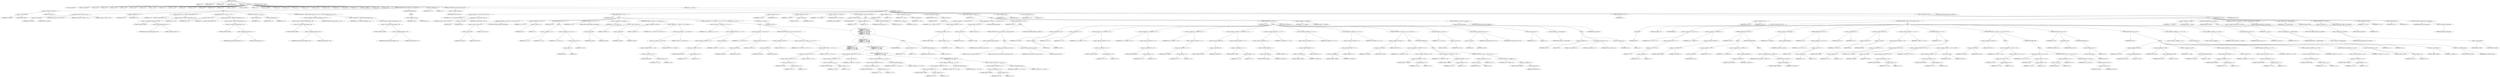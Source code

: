 digraph cache_insert {  
"1000133" [label = "(METHOD,cache_insert)" ]
"1000134" [label = "(PARAM,int a1)" ]
"1000135" [label = "(PARAM,_DWORD *a2)" ]
"1000136" [label = "(PARAM,time_t a3)" ]
"1000137" [label = "(PARAM,unsigned int a4)" ]
"1000138" [label = "(PARAM,int a5)" ]
"1000139" [label = "(BLOCK,,)" ]
"1000140" [label = "(LOCAL,v9: unsigned int)" ]
"1000141" [label = "(LOCAL,v10: unsigned int)" ]
"1000142" [label = "(LOCAL,v11: int)" ]
"1000143" [label = "(LOCAL,v12: int)" ]
"1000144" [label = "(LOCAL,v13: bool)" ]
"1000145" [label = "(LOCAL,v14: bool)" ]
"1000146" [label = "(LOCAL,v15: bool)" ]
"1000147" [label = "(LOCAL,v16: int)" ]
"1000148" [label = "(LOCAL,v17: char *)" ]
"1000149" [label = "(LOCAL,v18: int)" ]
"1000150" [label = "(LOCAL,v19: __int16)" ]
"1000151" [label = "(LOCAL,v20: int)" ]
"1000152" [label = "(LOCAL,v21: char *)" ]
"1000153" [label = "(LOCAL,v22: int)" ]
"1000154" [label = "(LOCAL,v23: int)" ]
"1000155" [label = "(LOCAL,v24: int)" ]
"1000156" [label = "(LOCAL,v25: _DWORD *)" ]
"1000157" [label = "(LOCAL,v26: const char *)" ]
"1000158" [label = "(LOCAL,v27: int)" ]
"1000159" [label = "(LOCAL,v28: _DWORD *)" ]
"1000160" [label = "(LOCAL,v29: int)" ]
"1000161" [label = "(LOCAL,v30: int *)" ]
"1000162" [label = "(LOCAL,v31: int)" ]
"1000163" [label = "(LOCAL,v32: int *)" ]
"1000164" [label = "(LOCAL,v33: __int16)" ]
"1000165" [label = "(LOCAL,v34: char *)" ]
"1000166" [label = "(LOCAL,v35: int)" ]
"1000167" [label = "(LOCAL,v36: int)" ]
"1000168" [label = "(LOCAL,v37: int)" ]
"1000169" [label = "(LOCAL,v39: _DWORD *)" ]
"1000170" [label = "(LOCAL,s: char *)" ]
"1000171" [label = "(LOCAL,v41: char)" ]
"1000172" [label = "(CONTROL_STRUCTURE,if ( (a5 & 0x980) != 0 ),if ( (a5 & 0x980) != 0 ))" ]
"1000173" [label = "(<operator>.notEquals,(a5 & 0x980) != 0)" ]
"1000174" [label = "(<operator>.and,a5 & 0x980)" ]
"1000175" [label = "(IDENTIFIER,a5,a5 & 0x980)" ]
"1000176" [label = "(LITERAL,0x980,a5 & 0x980)" ]
"1000177" [label = "(LITERAL,0,(a5 & 0x980) != 0)" ]
"1000178" [label = "(BLOCK,,)" ]
"1000179" [label = "(log_query,log_query(a5 | 0x10000, a1, a2, 0))" ]
"1000180" [label = "(<operator>.or,a5 | 0x10000)" ]
"1000181" [label = "(IDENTIFIER,a5,a5 | 0x10000)" ]
"1000182" [label = "(LITERAL,0x10000,a5 | 0x10000)" ]
"1000183" [label = "(IDENTIFIER,a1,log_query(a5 | 0x10000, a1, a2, 0))" ]
"1000184" [label = "(IDENTIFIER,a2,log_query(a5 | 0x10000, a1, a2, 0))" ]
"1000185" [label = "(LITERAL,0,log_query(a5 | 0x10000, a1, a2, 0))" ]
"1000186" [label = "(<operator>.assignment,v9 = a4)" ]
"1000187" [label = "(IDENTIFIER,v9,v9 = a4)" ]
"1000188" [label = "(IDENTIFIER,a4,v9 = a4)" ]
"1000189" [label = "(<operator>.assignment,v10 = *(_DWORD *)(dnsmasq_daemon + 252))" ]
"1000190" [label = "(IDENTIFIER,v10,v10 = *(_DWORD *)(dnsmasq_daemon + 252))" ]
"1000191" [label = "(<operator>.indirection,*(_DWORD *)(dnsmasq_daemon + 252))" ]
"1000192" [label = "(<operator>.cast,(_DWORD *)(dnsmasq_daemon + 252))" ]
"1000193" [label = "(UNKNOWN,_DWORD *,_DWORD *)" ]
"1000194" [label = "(<operator>.addition,dnsmasq_daemon + 252)" ]
"1000195" [label = "(IDENTIFIER,dnsmasq_daemon,dnsmasq_daemon + 252)" ]
"1000196" [label = "(LITERAL,252,dnsmasq_daemon + 252)" ]
"1000197" [label = "(CONTROL_STRUCTURE,if ( v10 < a4 ),if ( v10 < a4 ))" ]
"1000198" [label = "(<operator>.lessThan,v10 < a4)" ]
"1000199" [label = "(IDENTIFIER,v10,v10 < a4)" ]
"1000200" [label = "(IDENTIFIER,a4,v10 < a4)" ]
"1000201" [label = "(<operator>.assignment,v9 = *(_DWORD *)(dnsmasq_daemon + 252))" ]
"1000202" [label = "(IDENTIFIER,v9,v9 = *(_DWORD *)(dnsmasq_daemon + 252))" ]
"1000203" [label = "(<operator>.indirection,*(_DWORD *)(dnsmasq_daemon + 252))" ]
"1000204" [label = "(<operator>.cast,(_DWORD *)(dnsmasq_daemon + 252))" ]
"1000205" [label = "(UNKNOWN,_DWORD *,_DWORD *)" ]
"1000206" [label = "(<operator>.addition,dnsmasq_daemon + 252)" ]
"1000207" [label = "(IDENTIFIER,dnsmasq_daemon,dnsmasq_daemon + 252)" ]
"1000208" [label = "(LITERAL,252,dnsmasq_daemon + 252)" ]
"1000209" [label = "(CONTROL_STRUCTURE,if ( !v10 ),if ( !v10 ))" ]
"1000210" [label = "(<operator>.logicalNot,!v10)" ]
"1000211" [label = "(IDENTIFIER,v10,!v10)" ]
"1000212" [label = "(<operator>.assignment,v9 = a4)" ]
"1000213" [label = "(IDENTIFIER,v9,v9 = a4)" ]
"1000214" [label = "(IDENTIFIER,a4,v9 = a4)" ]
"1000215" [label = "(CONTROL_STRUCTURE,if ( *(_DWORD *)(dnsmasq_daemon + 248) > v9 ),if ( *(_DWORD *)(dnsmasq_daemon + 248) > v9 ))" ]
"1000216" [label = "(<operator>.greaterThan,*(_DWORD *)(dnsmasq_daemon + 248) > v9)" ]
"1000217" [label = "(<operator>.indirection,*(_DWORD *)(dnsmasq_daemon + 248))" ]
"1000218" [label = "(<operator>.cast,(_DWORD *)(dnsmasq_daemon + 248))" ]
"1000219" [label = "(UNKNOWN,_DWORD *,_DWORD *)" ]
"1000220" [label = "(<operator>.addition,dnsmasq_daemon + 248)" ]
"1000221" [label = "(IDENTIFIER,dnsmasq_daemon,dnsmasq_daemon + 248)" ]
"1000222" [label = "(LITERAL,248,dnsmasq_daemon + 248)" ]
"1000223" [label = "(IDENTIFIER,v9,*(_DWORD *)(dnsmasq_daemon + 248) > v9)" ]
"1000224" [label = "(<operator>.assignment,v9 = *(_DWORD *)(dnsmasq_daemon + 248))" ]
"1000225" [label = "(IDENTIFIER,v9,v9 = *(_DWORD *)(dnsmasq_daemon + 248))" ]
"1000226" [label = "(<operator>.indirection,*(_DWORD *)(dnsmasq_daemon + 248))" ]
"1000227" [label = "(<operator>.cast,(_DWORD *)(dnsmasq_daemon + 248))" ]
"1000228" [label = "(UNKNOWN,_DWORD *,_DWORD *)" ]
"1000229" [label = "(<operator>.addition,dnsmasq_daemon + 248)" ]
"1000230" [label = "(IDENTIFIER,dnsmasq_daemon,dnsmasq_daemon + 248)" ]
"1000231" [label = "(LITERAL,248,dnsmasq_daemon + 248)" ]
"1000232" [label = "(CONTROL_STRUCTURE,else,else)" ]
"1000233" [label = "(BLOCK,,)" ]
"1000234" [label = "(<operator>.assignment,v9 = a4)" ]
"1000235" [label = "(IDENTIFIER,v9,v9 = a4)" ]
"1000236" [label = "(IDENTIFIER,a4,v9 = a4)" ]
"1000237" [label = "(<operator>.assignment,v11 = 0)" ]
"1000238" [label = "(IDENTIFIER,v11,v11 = 0)" ]
"1000239" [label = "(LITERAL,0,v11 = 0)" ]
"1000240" [label = "(CONTROL_STRUCTURE,if ( !insert_error ),if ( !insert_error ))" ]
"1000241" [label = "(<operator>.logicalNot,!insert_error)" ]
"1000242" [label = "(IDENTIFIER,insert_error,!insert_error)" ]
"1000243" [label = "(BLOCK,,)" ]
"1000244" [label = "(<operator>.assignment,v12 = cache_scan_free(a1, (int)a2, a3))" ]
"1000245" [label = "(IDENTIFIER,v12,v12 = cache_scan_free(a1, (int)a2, a3))" ]
"1000246" [label = "(cache_scan_free,cache_scan_free(a1, (int)a2, a3))" ]
"1000247" [label = "(IDENTIFIER,a1,cache_scan_free(a1, (int)a2, a3))" ]
"1000248" [label = "(<operator>.cast,(int)a2)" ]
"1000249" [label = "(UNKNOWN,int,int)" ]
"1000250" [label = "(IDENTIFIER,a2,(int)a2)" ]
"1000251" [label = "(IDENTIFIER,a3,cache_scan_free(a1, (int)a2, a3))" ]
"1000252" [label = "(CONTROL_STRUCTURE,if ( v12 ),if ( v12 ))" ]
"1000253" [label = "(IDENTIFIER,v12,if ( v12 ))" ]
"1000254" [label = "(BLOCK,,)" ]
"1000255" [label = "(CONTROL_STRUCTURE,if ( (a5 & 0x180) == 0 ),if ( (a5 & 0x180) == 0 ))" ]
"1000256" [label = "(<operator>.equals,(a5 & 0x180) == 0)" ]
"1000257" [label = "(<operator>.and,a5 & 0x180)" ]
"1000258" [label = "(IDENTIFIER,a5,a5 & 0x180)" ]
"1000259" [label = "(LITERAL,0x180,a5 & 0x180)" ]
"1000260" [label = "(LITERAL,0,(a5 & 0x180) == 0)" ]
"1000261" [label = "(CONTROL_STRUCTURE,goto LABEL_24;,goto LABEL_24;)" ]
"1000262" [label = "(<operator>.assignment,v13 = a2 == 0)" ]
"1000263" [label = "(IDENTIFIER,v13,v13 = a2 == 0)" ]
"1000264" [label = "(<operator>.equals,a2 == 0)" ]
"1000265" [label = "(IDENTIFIER,a2,a2 == 0)" ]
"1000266" [label = "(LITERAL,0,a2 == 0)" ]
"1000267" [label = "(CONTROL_STRUCTURE,if ( a2 ),if ( a2 ))" ]
"1000268" [label = "(IDENTIFIER,a2,if ( a2 ))" ]
"1000269" [label = "(BLOCK,,)" ]
"1000270" [label = "(<operator>.assignment,v11 = v12)" ]
"1000271" [label = "(IDENTIFIER,v11,v11 = v12)" ]
"1000272" [label = "(IDENTIFIER,v12,v11 = v12)" ]
"1000273" [label = "(<operator>.assignment,v13 = (a5 & 8) == 0)" ]
"1000274" [label = "(IDENTIFIER,v13,v13 = (a5 & 8) == 0)" ]
"1000275" [label = "(<operator>.equals,(a5 & 8) == 0)" ]
"1000276" [label = "(<operator>.and,a5 & 8)" ]
"1000277" [label = "(IDENTIFIER,a5,a5 & 8)" ]
"1000278" [label = "(LITERAL,8,a5 & 8)" ]
"1000279" [label = "(LITERAL,0,(a5 & 8) == 0)" ]
"1000280" [label = "(CONTROL_STRUCTURE,if ( v13 ),if ( v13 ))" ]
"1000281" [label = "(IDENTIFIER,v13,if ( v13 ))" ]
"1000282" [label = "(CONTROL_STRUCTURE,goto LABEL_24;,goto LABEL_24;)" ]
"1000283" [label = "(<operator>.assignment,v14 = (a5 & 0x80) == 0)" ]
"1000284" [label = "(IDENTIFIER,v14,v14 = (a5 & 0x80) == 0)" ]
"1000285" [label = "(<operator>.equals,(a5 & 0x80) == 0)" ]
"1000286" [label = "(<operator>.and,a5 & 0x80)" ]
"1000287" [label = "(IDENTIFIER,a5,a5 & 0x80)" ]
"1000288" [label = "(LITERAL,0x80,a5 & 0x80)" ]
"1000289" [label = "(LITERAL,0,(a5 & 0x80) == 0)" ]
"1000290" [label = "(CONTROL_STRUCTURE,if ( (a5 & 0x80) != 0 ),if ( (a5 & 0x80) != 0 ))" ]
"1000291" [label = "(<operator>.notEquals,(a5 & 0x80) != 0)" ]
"1000292" [label = "(<operator>.and,a5 & 0x80)" ]
"1000293" [label = "(IDENTIFIER,a5,a5 & 0x80)" ]
"1000294" [label = "(LITERAL,0x80,a5 & 0x80)" ]
"1000295" [label = "(LITERAL,0,(a5 & 0x80) != 0)" ]
"1000296" [label = "(<operator>.assignment,v14 = (*(_BYTE *)(v11 + 36) & 0x80) == 0)" ]
"1000297" [label = "(IDENTIFIER,v14,v14 = (*(_BYTE *)(v11 + 36) & 0x80) == 0)" ]
"1000298" [label = "(<operator>.equals,(*(_BYTE *)(v11 + 36) & 0x80) == 0)" ]
"1000299" [label = "(<operator>.and,*(_BYTE *)(v11 + 36) & 0x80)" ]
"1000300" [label = "(<operator>.indirection,*(_BYTE *)(v11 + 36))" ]
"1000301" [label = "(<operator>.cast,(_BYTE *)(v11 + 36))" ]
"1000302" [label = "(UNKNOWN,_BYTE *,_BYTE *)" ]
"1000303" [label = "(<operator>.addition,v11 + 36)" ]
"1000304" [label = "(IDENTIFIER,v11,v11 + 36)" ]
"1000305" [label = "(LITERAL,36,v11 + 36)" ]
"1000306" [label = "(LITERAL,0x80,*(_BYTE *)(v11 + 36) & 0x80)" ]
"1000307" [label = "(LITERAL,0,(*(_BYTE *)(v11 + 36) & 0x80) == 0)" ]
"1000308" [label = "(CONTROL_STRUCTURE,if ( v14 || *(_DWORD *)(v11 + 12) != *a2 ),if ( v14 || *(_DWORD *)(v11 + 12) != *a2 ))" ]
"1000309" [label = "(<operator>.logicalOr,v14 || *(_DWORD *)(v11 + 12) != *a2)" ]
"1000310" [label = "(IDENTIFIER,v14,v14 || *(_DWORD *)(v11 + 12) != *a2)" ]
"1000311" [label = "(<operator>.notEquals,*(_DWORD *)(v11 + 12) != *a2)" ]
"1000312" [label = "(<operator>.indirection,*(_DWORD *)(v11 + 12))" ]
"1000313" [label = "(<operator>.cast,(_DWORD *)(v11 + 12))" ]
"1000314" [label = "(UNKNOWN,_DWORD *,_DWORD *)" ]
"1000315" [label = "(<operator>.addition,v11 + 12)" ]
"1000316" [label = "(IDENTIFIER,v11,v11 + 12)" ]
"1000317" [label = "(LITERAL,12,v11 + 12)" ]
"1000318" [label = "(<operator>.indirection,*a2)" ]
"1000319" [label = "(IDENTIFIER,a2,*(_DWORD *)(v11 + 12) != *a2)" ]
"1000320" [label = "(BLOCK,,)" ]
"1000321" [label = "(<operator>.assignment,v15 = (a5 & 0x100) == 0)" ]
"1000322" [label = "(IDENTIFIER,v15,v15 = (a5 & 0x100) == 0)" ]
"1000323" [label = "(<operator>.equals,(a5 & 0x100) == 0)" ]
"1000324" [label = "(<operator>.and,a5 & 0x100)" ]
"1000325" [label = "(IDENTIFIER,a5,a5 & 0x100)" ]
"1000326" [label = "(LITERAL,0x100,a5 & 0x100)" ]
"1000327" [label = "(LITERAL,0,(a5 & 0x100) == 0)" ]
"1000328" [label = "(CONTROL_STRUCTURE,if ( (a5 & 0x100) != 0 ),if ( (a5 & 0x100) != 0 ))" ]
"1000329" [label = "(<operator>.notEquals,(a5 & 0x100) != 0)" ]
"1000330" [label = "(<operator>.and,a5 & 0x100)" ]
"1000331" [label = "(IDENTIFIER,a5,a5 & 0x100)" ]
"1000332" [label = "(LITERAL,0x100,a5 & 0x100)" ]
"1000333" [label = "(LITERAL,0,(a5 & 0x100) != 0)" ]
"1000334" [label = "(<operator>.assignment,v15 = (*(_BYTE *)(v11 + 37) & 1) == 0)" ]
"1000335" [label = "(IDENTIFIER,v15,v15 = (*(_BYTE *)(v11 + 37) & 1) == 0)" ]
"1000336" [label = "(<operator>.equals,(*(_BYTE *)(v11 + 37) & 1) == 0)" ]
"1000337" [label = "(<operator>.and,*(_BYTE *)(v11 + 37) & 1)" ]
"1000338" [label = "(<operator>.indirection,*(_BYTE *)(v11 + 37))" ]
"1000339" [label = "(<operator>.cast,(_BYTE *)(v11 + 37))" ]
"1000340" [label = "(UNKNOWN,_BYTE *,_BYTE *)" ]
"1000341" [label = "(<operator>.addition,v11 + 37)" ]
"1000342" [label = "(IDENTIFIER,v11,v11 + 37)" ]
"1000343" [label = "(LITERAL,37,v11 + 37)" ]
"1000344" [label = "(LITERAL,1,*(_BYTE *)(v11 + 37) & 1)" ]
"1000345" [label = "(LITERAL,0,(*(_BYTE *)(v11 + 37) & 1) == 0)" ]
"1000346" [label = "(CONTROL_STRUCTURE,if ( v15\n          || *(_DWORD *)(v11 + 12) != *a2\n          || *(_DWORD *)(v11 + 16) != a2[1]\n          || *(_DWORD *)(v11 + 20) != a2[2]\n          || *(_DWORD *)(v11 + 24) != a2[3] ),if ( v15\n          || *(_DWORD *)(v11 + 12) != *a2\n          || *(_DWORD *)(v11 + 16) != a2[1]\n          || *(_DWORD *)(v11 + 20) != a2[2]\n          || *(_DWORD *)(v11 + 24) != a2[3] ))" ]
"1000347" [label = "(<operator>.logicalOr,v15\n          || *(_DWORD *)(v11 + 12) != *a2\n          || *(_DWORD *)(v11 + 16) != a2[1]\n          || *(_DWORD *)(v11 + 20) != a2[2]\n          || *(_DWORD *)(v11 + 24) != a2[3])" ]
"1000348" [label = "(IDENTIFIER,v15,v15\n          || *(_DWORD *)(v11 + 12) != *a2\n          || *(_DWORD *)(v11 + 16) != a2[1]\n          || *(_DWORD *)(v11 + 20) != a2[2]\n          || *(_DWORD *)(v11 + 24) != a2[3])" ]
"1000349" [label = "(<operator>.logicalOr,*(_DWORD *)(v11 + 12) != *a2\n          || *(_DWORD *)(v11 + 16) != a2[1]\n          || *(_DWORD *)(v11 + 20) != a2[2]\n          || *(_DWORD *)(v11 + 24) != a2[3])" ]
"1000350" [label = "(<operator>.notEquals,*(_DWORD *)(v11 + 12) != *a2)" ]
"1000351" [label = "(<operator>.indirection,*(_DWORD *)(v11 + 12))" ]
"1000352" [label = "(<operator>.cast,(_DWORD *)(v11 + 12))" ]
"1000353" [label = "(UNKNOWN,_DWORD *,_DWORD *)" ]
"1000354" [label = "(<operator>.addition,v11 + 12)" ]
"1000355" [label = "(IDENTIFIER,v11,v11 + 12)" ]
"1000356" [label = "(LITERAL,12,v11 + 12)" ]
"1000357" [label = "(<operator>.indirection,*a2)" ]
"1000358" [label = "(IDENTIFIER,a2,*(_DWORD *)(v11 + 12) != *a2)" ]
"1000359" [label = "(<operator>.logicalOr,*(_DWORD *)(v11 + 16) != a2[1]\n          || *(_DWORD *)(v11 + 20) != a2[2]\n          || *(_DWORD *)(v11 + 24) != a2[3])" ]
"1000360" [label = "(<operator>.notEquals,*(_DWORD *)(v11 + 16) != a2[1])" ]
"1000361" [label = "(<operator>.indirection,*(_DWORD *)(v11 + 16))" ]
"1000362" [label = "(<operator>.cast,(_DWORD *)(v11 + 16))" ]
"1000363" [label = "(UNKNOWN,_DWORD *,_DWORD *)" ]
"1000364" [label = "(<operator>.addition,v11 + 16)" ]
"1000365" [label = "(IDENTIFIER,v11,v11 + 16)" ]
"1000366" [label = "(LITERAL,16,v11 + 16)" ]
"1000367" [label = "(<operator>.indirectIndexAccess,a2[1])" ]
"1000368" [label = "(IDENTIFIER,a2,*(_DWORD *)(v11 + 16) != a2[1])" ]
"1000369" [label = "(LITERAL,1,*(_DWORD *)(v11 + 16) != a2[1])" ]
"1000370" [label = "(<operator>.logicalOr,*(_DWORD *)(v11 + 20) != a2[2]\n          || *(_DWORD *)(v11 + 24) != a2[3])" ]
"1000371" [label = "(<operator>.notEquals,*(_DWORD *)(v11 + 20) != a2[2])" ]
"1000372" [label = "(<operator>.indirection,*(_DWORD *)(v11 + 20))" ]
"1000373" [label = "(<operator>.cast,(_DWORD *)(v11 + 20))" ]
"1000374" [label = "(UNKNOWN,_DWORD *,_DWORD *)" ]
"1000375" [label = "(<operator>.addition,v11 + 20)" ]
"1000376" [label = "(IDENTIFIER,v11,v11 + 20)" ]
"1000377" [label = "(LITERAL,20,v11 + 20)" ]
"1000378" [label = "(<operator>.indirectIndexAccess,a2[2])" ]
"1000379" [label = "(IDENTIFIER,a2,*(_DWORD *)(v11 + 20) != a2[2])" ]
"1000380" [label = "(LITERAL,2,*(_DWORD *)(v11 + 20) != a2[2])" ]
"1000381" [label = "(<operator>.notEquals,*(_DWORD *)(v11 + 24) != a2[3])" ]
"1000382" [label = "(<operator>.indirection,*(_DWORD *)(v11 + 24))" ]
"1000383" [label = "(<operator>.cast,(_DWORD *)(v11 + 24))" ]
"1000384" [label = "(UNKNOWN,_DWORD *,_DWORD *)" ]
"1000385" [label = "(<operator>.addition,v11 + 24)" ]
"1000386" [label = "(IDENTIFIER,v11,v11 + 24)" ]
"1000387" [label = "(LITERAL,24,v11 + 24)" ]
"1000388" [label = "(<operator>.indirectIndexAccess,a2[3])" ]
"1000389" [label = "(IDENTIFIER,a2,*(_DWORD *)(v11 + 24) != a2[3])" ]
"1000390" [label = "(LITERAL,3,*(_DWORD *)(v11 + 24) != a2[3])" ]
"1000391" [label = "(BLOCK,,)" ]
"1000392" [label = "(JUMP_TARGET,LABEL_24)" ]
"1000393" [label = "(<operator>.assignment,v11 = 0)" ]
"1000394" [label = "(IDENTIFIER,v11,v11 = 0)" ]
"1000395" [label = "(LITERAL,0,v11 = 0)" ]
"1000396" [label = "(<operator>.assignment,insert_error = 1)" ]
"1000397" [label = "(IDENTIFIER,insert_error,insert_error = 1)" ]
"1000398" [label = "(LITERAL,1,insert_error = 1)" ]
"1000399" [label = "(RETURN,return v11;,return v11;)" ]
"1000400" [label = "(IDENTIFIER,v11,return v11;)" ]
"1000401" [label = "(<operator>.assignment,v39 = a2)" ]
"1000402" [label = "(IDENTIFIER,v39,v39 = a2)" ]
"1000403" [label = "(IDENTIFIER,a2,v39 = a2)" ]
"1000404" [label = "(<operator>.assignment,s = (char *)a1)" ]
"1000405" [label = "(IDENTIFIER,s,s = (char *)a1)" ]
"1000406" [label = "(<operator>.cast,(char *)a1)" ]
"1000407" [label = "(UNKNOWN,char *,char *)" ]
"1000408" [label = "(IDENTIFIER,a1,(char *)a1)" ]
"1000409" [label = "(<operator>.assignment,v11 = cache_tail)" ]
"1000410" [label = "(IDENTIFIER,v11,v11 = cache_tail)" ]
"1000411" [label = "(IDENTIFIER,cache_tail,v11 = cache_tail)" ]
"1000412" [label = "(CONTROL_STRUCTURE,if ( !cache_tail ),if ( !cache_tail ))" ]
"1000413" [label = "(<operator>.logicalNot,!cache_tail)" ]
"1000414" [label = "(IDENTIFIER,cache_tail,!cache_tail)" ]
"1000415" [label = "(BLOCK,,)" ]
"1000416" [label = "(JUMP_TARGET,LABEL_45)" ]
"1000417" [label = "(<operator>.assignment,v11 = 0)" ]
"1000418" [label = "(IDENTIFIER,v11,v11 = 0)" ]
"1000419" [label = "(LITERAL,0,v11 = 0)" ]
"1000420" [label = "(<operator>.assignment,insert_error = 1)" ]
"1000421" [label = "(IDENTIFIER,insert_error,insert_error = 1)" ]
"1000422" [label = "(LITERAL,1,insert_error = 1)" ]
"1000423" [label = "(RETURN,return v11;,return v11;)" ]
"1000424" [label = "(IDENTIFIER,v11,return v11;)" ]
"1000425" [label = "(<operator>.assignment,v16 = 0)" ]
"1000426" [label = "(IDENTIFIER,v16,v16 = 0)" ]
"1000427" [label = "(LITERAL,0,v16 = 0)" ]
"1000428" [label = "(<operator>.assignment,v17 = &v41)" ]
"1000429" [label = "(IDENTIFIER,v17,v17 = &v41)" ]
"1000430" [label = "(<operator>.addressOf,&v41)" ]
"1000431" [label = "(IDENTIFIER,v41,v17 = &v41)" ]
"1000432" [label = "(<operator>.assignment,v18 = a5 & 4)" ]
"1000433" [label = "(IDENTIFIER,v18,v18 = a5 & 4)" ]
"1000434" [label = "(<operator>.and,a5 & 4)" ]
"1000435" [label = "(IDENTIFIER,a5,a5 & 4)" ]
"1000436" [label = "(LITERAL,4,a5 & 4)" ]
"1000437" [label = "(CONTROL_STRUCTURE,while ( 1 ),while ( 1 ))" ]
"1000438" [label = "(LITERAL,1,while ( 1 ))" ]
"1000439" [label = "(BLOCK,,)" ]
"1000440" [label = "(<operator>.assignment,v19 = *(_WORD *)(v11 + 36))" ]
"1000441" [label = "(IDENTIFIER,v19,v19 = *(_WORD *)(v11 + 36))" ]
"1000442" [label = "(<operator>.indirection,*(_WORD *)(v11 + 36))" ]
"1000443" [label = "(<operator>.cast,(_WORD *)(v11 + 36))" ]
"1000444" [label = "(UNKNOWN,_WORD *,_WORD *)" ]
"1000445" [label = "(<operator>.addition,v11 + 36)" ]
"1000446" [label = "(IDENTIFIER,v11,v11 + 36)" ]
"1000447" [label = "(LITERAL,36,v11 + 36)" ]
"1000448" [label = "(CONTROL_STRUCTURE,if ( (v19 & 0xC) == 0 ),if ( (v19 & 0xC) == 0 ))" ]
"1000449" [label = "(<operator>.equals,(v19 & 0xC) == 0)" ]
"1000450" [label = "(<operator>.and,v19 & 0xC)" ]
"1000451" [label = "(IDENTIFIER,v19,v19 & 0xC)" ]
"1000452" [label = "(LITERAL,0xC,v19 & 0xC)" ]
"1000453" [label = "(LITERAL,0,(v19 & 0xC) == 0)" ]
"1000454" [label = "(CONTROL_STRUCTURE,break;,break;)" ]
"1000455" [label = "(CONTROL_STRUCTURE,if ( v16 ),if ( v16 ))" ]
"1000456" [label = "(IDENTIFIER,v16,if ( v16 ))" ]
"1000457" [label = "(BLOCK,,)" ]
"1000458" [label = "(CONTROL_STRUCTURE,if ( !cache_insert_warned ),if ( !cache_insert_warned ))" ]
"1000459" [label = "(<operator>.logicalNot,!cache_insert_warned)" ]
"1000460" [label = "(IDENTIFIER,cache_insert_warned,!cache_insert_warned)" ]
"1000461" [label = "(BLOCK,,)" ]
"1000462" [label = "(my_syslog,my_syslog(3, \"Internal error in cache.\"))" ]
"1000463" [label = "(LITERAL,3,my_syslog(3, \"Internal error in cache.\"))" ]
"1000464" [label = "(LITERAL,\"Internal error in cache.\",my_syslog(3, \"Internal error in cache.\"))" ]
"1000465" [label = "(<operator>.assignment,cache_insert_warned = 1)" ]
"1000466" [label = "(IDENTIFIER,cache_insert_warned,cache_insert_warned = 1)" ]
"1000467" [label = "(LITERAL,1,cache_insert_warned = 1)" ]
"1000468" [label = "(CONTROL_STRUCTURE,goto LABEL_45;,goto LABEL_45;)" ]
"1000469" [label = "(CONTROL_STRUCTURE,if ( v18 ),if ( v18 ))" ]
"1000470" [label = "(IDENTIFIER,v18,if ( v18 ))" ]
"1000471" [label = "(BLOCK,,)" ]
"1000472" [label = "(<operator>.assignment,v20 = (int)v17)" ]
"1000473" [label = "(IDENTIFIER,v20,v20 = (int)v17)" ]
"1000474" [label = "(<operator>.cast,(int)v17)" ]
"1000475" [label = "(UNKNOWN,int,int)" ]
"1000476" [label = "(IDENTIFIER,v17,(int)v17)" ]
"1000477" [label = "(<operator>.assignment,v21 = v17)" ]
"1000478" [label = "(IDENTIFIER,v21,v21 = v17)" ]
"1000479" [label = "(IDENTIFIER,v17,v21 = v17)" ]
"1000480" [label = "(<operator>.assignment,v22 = *(_DWORD *)(v11 + 16))" ]
"1000481" [label = "(IDENTIFIER,v22,v22 = *(_DWORD *)(v11 + 16))" ]
"1000482" [label = "(<operator>.indirection,*(_DWORD *)(v11 + 16))" ]
"1000483" [label = "(<operator>.cast,(_DWORD *)(v11 + 16))" ]
"1000484" [label = "(UNKNOWN,_DWORD *,_DWORD *)" ]
"1000485" [label = "(<operator>.addition,v11 + 16)" ]
"1000486" [label = "(IDENTIFIER,v11,v11 + 16)" ]
"1000487" [label = "(LITERAL,16,v11 + 16)" ]
"1000488" [label = "(<operator>.assignment,v23 = *(_DWORD *)(v11 + 20))" ]
"1000489" [label = "(IDENTIFIER,v23,v23 = *(_DWORD *)(v11 + 20))" ]
"1000490" [label = "(<operator>.indirection,*(_DWORD *)(v11 + 20))" ]
"1000491" [label = "(<operator>.cast,(_DWORD *)(v11 + 20))" ]
"1000492" [label = "(UNKNOWN,_DWORD *,_DWORD *)" ]
"1000493" [label = "(<operator>.addition,v11 + 20)" ]
"1000494" [label = "(IDENTIFIER,v11,v11 + 20)" ]
"1000495" [label = "(LITERAL,20,v11 + 20)" ]
"1000496" [label = "(<operator>.assignment,v24 = *(_DWORD *)(v11 + 24))" ]
"1000497" [label = "(IDENTIFIER,v24,v24 = *(_DWORD *)(v11 + 24))" ]
"1000498" [label = "(<operator>.indirection,*(_DWORD *)(v11 + 24))" ]
"1000499" [label = "(<operator>.cast,(_DWORD *)(v11 + 24))" ]
"1000500" [label = "(UNKNOWN,_DWORD *,_DWORD *)" ]
"1000501" [label = "(<operator>.addition,v11 + 24)" ]
"1000502" [label = "(IDENTIFIER,v11,v11 + 24)" ]
"1000503" [label = "(LITERAL,24,v11 + 24)" ]
"1000504" [label = "(<operator>.assignment,*(_DWORD *)v21 = *(_DWORD *)(v11 + 12))" ]
"1000505" [label = "(<operator>.indirection,*(_DWORD *)v21)" ]
"1000506" [label = "(<operator>.cast,(_DWORD *)v21)" ]
"1000507" [label = "(UNKNOWN,_DWORD *,_DWORD *)" ]
"1000508" [label = "(IDENTIFIER,v21,(_DWORD *)v21)" ]
"1000509" [label = "(<operator>.indirection,*(_DWORD *)(v11 + 12))" ]
"1000510" [label = "(<operator>.cast,(_DWORD *)(v11 + 12))" ]
"1000511" [label = "(UNKNOWN,_DWORD *,_DWORD *)" ]
"1000512" [label = "(<operator>.addition,v11 + 12)" ]
"1000513" [label = "(IDENTIFIER,v11,v11 + 12)" ]
"1000514" [label = "(LITERAL,12,v11 + 12)" ]
"1000515" [label = "(<operator>.assignment,*((_DWORD *)v21 + 1) = v22)" ]
"1000516" [label = "(<operator>.indirection,*((_DWORD *)v21 + 1))" ]
"1000517" [label = "(<operator>.addition,(_DWORD *)v21 + 1)" ]
"1000518" [label = "(<operator>.cast,(_DWORD *)v21)" ]
"1000519" [label = "(UNKNOWN,_DWORD *,_DWORD *)" ]
"1000520" [label = "(IDENTIFIER,v21,(_DWORD *)v21)" ]
"1000521" [label = "(LITERAL,1,(_DWORD *)v21 + 1)" ]
"1000522" [label = "(IDENTIFIER,v22,*((_DWORD *)v21 + 1) = v22)" ]
"1000523" [label = "(<operator>.assignment,*((_DWORD *)v21 + 2) = v23)" ]
"1000524" [label = "(<operator>.indirection,*((_DWORD *)v21 + 2))" ]
"1000525" [label = "(<operator>.addition,(_DWORD *)v21 + 2)" ]
"1000526" [label = "(<operator>.cast,(_DWORD *)v21)" ]
"1000527" [label = "(UNKNOWN,_DWORD *,_DWORD *)" ]
"1000528" [label = "(IDENTIFIER,v21,(_DWORD *)v21)" ]
"1000529" [label = "(LITERAL,2,(_DWORD *)v21 + 2)" ]
"1000530" [label = "(IDENTIFIER,v23,*((_DWORD *)v21 + 2) = v23)" ]
"1000531" [label = "(<operator>.assignment,*((_DWORD *)v21 + 3) = v24)" ]
"1000532" [label = "(<operator>.indirection,*((_DWORD *)v21 + 3))" ]
"1000533" [label = "(<operator>.addition,(_DWORD *)v21 + 3)" ]
"1000534" [label = "(<operator>.cast,(_DWORD *)v21)" ]
"1000535" [label = "(UNKNOWN,_DWORD *,_DWORD *)" ]
"1000536" [label = "(IDENTIFIER,v21,(_DWORD *)v21)" ]
"1000537" [label = "(LITERAL,3,(_DWORD *)v21 + 3)" ]
"1000538" [label = "(IDENTIFIER,v24,*((_DWORD *)v21 + 3) = v24)" ]
"1000539" [label = "(CONTROL_STRUCTURE,if ( (v19 & 0x200) != 0 ),if ( (v19 & 0x200) != 0 ))" ]
"1000540" [label = "(<operator>.notEquals,(v19 & 0x200) != 0)" ]
"1000541" [label = "(<operator>.and,v19 & 0x200)" ]
"1000542" [label = "(IDENTIFIER,v19,v19 & 0x200)" ]
"1000543" [label = "(LITERAL,0x200,v19 & 0x200)" ]
"1000544" [label = "(LITERAL,0,(v19 & 0x200) != 0)" ]
"1000545" [label = "(BLOCK,,)" ]
"1000546" [label = "(<operator>.assignment,v25 = *(_DWORD **)(v11 + 40))" ]
"1000547" [label = "(IDENTIFIER,v25,v25 = *(_DWORD **)(v11 + 40))" ]
"1000548" [label = "(<operator>.indirection,*(_DWORD **)(v11 + 40))" ]
"1000549" [label = "(<operator>.cast,(_DWORD **)(v11 + 40))" ]
"1000550" [label = "(UNKNOWN,_DWORD **,_DWORD **)" ]
"1000551" [label = "(<operator>.addition,v11 + 40)" ]
"1000552" [label = "(IDENTIFIER,v11,v11 + 40)" ]
"1000553" [label = "(LITERAL,40,v11 + 40)" ]
"1000554" [label = "(CONTROL_STRUCTURE,else,else)" ]
"1000555" [label = "(BLOCK,,)" ]
"1000556" [label = "(<operator>.assignment,v25 = (_DWORD *)(v11 + 40))" ]
"1000557" [label = "(IDENTIFIER,v25,v25 = (_DWORD *)(v11 + 40))" ]
"1000558" [label = "(<operator>.cast,(_DWORD *)(v11 + 40))" ]
"1000559" [label = "(UNKNOWN,_DWORD *,_DWORD *)" ]
"1000560" [label = "(<operator>.addition,v11 + 40)" ]
"1000561" [label = "(IDENTIFIER,v11,v11 + 40)" ]
"1000562" [label = "(LITERAL,40,v11 + 40)" ]
"1000563" [label = "(CONTROL_STRUCTURE,if ( (v19 & 2) != 0 ),if ( (v19 & 2) != 0 ))" ]
"1000564" [label = "(<operator>.notEquals,(v19 & 2) != 0)" ]
"1000565" [label = "(<operator>.and,v19 & 2)" ]
"1000566" [label = "(IDENTIFIER,v19,v19 & 2)" ]
"1000567" [label = "(LITERAL,2,v19 & 2)" ]
"1000568" [label = "(LITERAL,0,(v19 & 2) != 0)" ]
"1000569" [label = "(<operator>.assignment,v25 = (_DWORD *)*v25)" ]
"1000570" [label = "(IDENTIFIER,v25,v25 = (_DWORD *)*v25)" ]
"1000571" [label = "(<operator>.cast,(_DWORD *)*v25)" ]
"1000572" [label = "(UNKNOWN,_DWORD *,_DWORD *)" ]
"1000573" [label = "(<operator>.indirection,*v25)" ]
"1000574" [label = "(IDENTIFIER,v25,(_DWORD *)*v25)" ]
"1000575" [label = "(<operator>.assignment,v17 = (char *)v20)" ]
"1000576" [label = "(IDENTIFIER,v17,v17 = (char *)v20)" ]
"1000577" [label = "(<operator>.cast,(char *)v20)" ]
"1000578" [label = "(UNKNOWN,char *,char *)" ]
"1000579" [label = "(IDENTIFIER,v20,(char *)v20)" ]
"1000580" [label = "(cache_scan_free,cache_scan_free((int)v25, v20, a3))" ]
"1000581" [label = "(<operator>.cast,(int)v25)" ]
"1000582" [label = "(UNKNOWN,int,int)" ]
"1000583" [label = "(IDENTIFIER,v25,(int)v25)" ]
"1000584" [label = "(IDENTIFIER,v20,cache_scan_free((int)v25, v20, a3))" ]
"1000585" [label = "(IDENTIFIER,a3,cache_scan_free((int)v25, v20, a3))" ]
"1000586" [label = "(<operator>.assignment,v16 = 1)" ]
"1000587" [label = "(IDENTIFIER,v16,v16 = 1)" ]
"1000588" [label = "(LITERAL,1,v16 = 1)" ]
"1000589" [label = "(<operator>.preIncrement,++cache_live_freed)" ]
"1000590" [label = "(IDENTIFIER,cache_live_freed,++cache_live_freed)" ]
"1000591" [label = "(CONTROL_STRUCTURE,else,else)" ]
"1000592" [label = "(BLOCK,,)" ]
"1000593" [label = "(<operator>.assignment,v16 = 0)" ]
"1000594" [label = "(IDENTIFIER,v16,v16 = 0)" ]
"1000595" [label = "(LITERAL,0,v16 = 0)" ]
"1000596" [label = "(cache_scan_free,cache_scan_free(0, 0, a3))" ]
"1000597" [label = "(LITERAL,0,cache_scan_free(0, 0, a3))" ]
"1000598" [label = "(LITERAL,0,cache_scan_free(0, 0, a3))" ]
"1000599" [label = "(IDENTIFIER,a3,cache_scan_free(0, 0, a3))" ]
"1000600" [label = "(<operator>.assignment,v18 = 1)" ]
"1000601" [label = "(IDENTIFIER,v18,v18 = 1)" ]
"1000602" [label = "(LITERAL,1,v18 = 1)" ]
"1000603" [label = "(<operator>.assignment,v11 = cache_tail)" ]
"1000604" [label = "(IDENTIFIER,v11,v11 = cache_tail)" ]
"1000605" [label = "(IDENTIFIER,cache_tail,v11 = cache_tail)" ]
"1000606" [label = "(CONTROL_STRUCTURE,if ( !cache_tail ),if ( !cache_tail ))" ]
"1000607" [label = "(<operator>.logicalNot,!cache_tail)" ]
"1000608" [label = "(IDENTIFIER,cache_tail,!cache_tail)" ]
"1000609" [label = "(CONTROL_STRUCTURE,goto LABEL_45;,goto LABEL_45;)" ]
"1000610" [label = "(<operator>.assignment,v26 = s)" ]
"1000611" [label = "(IDENTIFIER,v26,v26 = s)" ]
"1000612" [label = "(IDENTIFIER,s,v26 = s)" ]
"1000613" [label = "(<operator>.assignment,v27 = 0)" ]
"1000614" [label = "(IDENTIFIER,v27,v27 = 0)" ]
"1000615" [label = "(LITERAL,0,v27 = 0)" ]
"1000616" [label = "(CONTROL_STRUCTURE,if ( s ),if ( s ))" ]
"1000617" [label = "(IDENTIFIER,s,if ( s ))" ]
"1000618" [label = "(BLOCK,,)" ]
"1000619" [label = "(<operator>.assignment,v28 = v39)" ]
"1000620" [label = "(IDENTIFIER,v28,v28 = v39)" ]
"1000621" [label = "(IDENTIFIER,v39,v28 = v39)" ]
"1000622" [label = "(CONTROL_STRUCTURE,if ( strlen(s) < 0x32 ),if ( strlen(s) < 0x32 ))" ]
"1000623" [label = "(<operator>.lessThan,strlen(s) < 0x32)" ]
"1000624" [label = "(strlen,strlen(s))" ]
"1000625" [label = "(IDENTIFIER,s,strlen(s))" ]
"1000626" [label = "(LITERAL,0x32,strlen(s) < 0x32)" ]
"1000627" [label = "(BLOCK,,)" ]
"1000628" [label = "(JUMP_TARGET,LABEL_58)" ]
"1000629" [label = "(<operator>.assignment,v30 = *(int **)(v11 + 4))" ]
"1000630" [label = "(IDENTIFIER,v30,v30 = *(int **)(v11 + 4))" ]
"1000631" [label = "(<operator>.indirection,*(int **)(v11 + 4))" ]
"1000632" [label = "(<operator>.cast,(int **)(v11 + 4))" ]
"1000633" [label = "(UNKNOWN,int **,int **)" ]
"1000634" [label = "(<operator>.addition,v11 + 4)" ]
"1000635" [label = "(IDENTIFIER,v11,v11 + 4)" ]
"1000636" [label = "(LITERAL,4,v11 + 4)" ]
"1000637" [label = "(<operator>.assignment,v31 = *(_DWORD *)v11)" ]
"1000638" [label = "(IDENTIFIER,v31,v31 = *(_DWORD *)v11)" ]
"1000639" [label = "(<operator>.indirection,*(_DWORD *)v11)" ]
"1000640" [label = "(<operator>.cast,(_DWORD *)v11)" ]
"1000641" [label = "(UNKNOWN,_DWORD *,_DWORD *)" ]
"1000642" [label = "(IDENTIFIER,v11,(_DWORD *)v11)" ]
"1000643" [label = "(CONTROL_STRUCTURE,if ( v30 ),if ( v30 ))" ]
"1000644" [label = "(IDENTIFIER,v30,if ( v30 ))" ]
"1000645" [label = "(BLOCK,,)" ]
"1000646" [label = "(<operator>.assignment,*v30 = v31)" ]
"1000647" [label = "(<operator>.indirection,*v30)" ]
"1000648" [label = "(IDENTIFIER,v30,*v30 = v31)" ]
"1000649" [label = "(IDENTIFIER,v31,*v30 = v31)" ]
"1000650" [label = "(<operator>.assignment,v31 = *(_DWORD *)v11)" ]
"1000651" [label = "(IDENTIFIER,v31,v31 = *(_DWORD *)v11)" ]
"1000652" [label = "(<operator>.indirection,*(_DWORD *)v11)" ]
"1000653" [label = "(<operator>.cast,(_DWORD *)v11)" ]
"1000654" [label = "(UNKNOWN,_DWORD *,_DWORD *)" ]
"1000655" [label = "(IDENTIFIER,v11,(_DWORD *)v11)" ]
"1000656" [label = "(CONTROL_STRUCTURE,else,else)" ]
"1000657" [label = "(BLOCK,,)" ]
"1000658" [label = "(<operator>.assignment,cache_head = *(_DWORD *)v11)" ]
"1000659" [label = "(IDENTIFIER,cache_head,cache_head = *(_DWORD *)v11)" ]
"1000660" [label = "(<operator>.indirection,*(_DWORD *)v11)" ]
"1000661" [label = "(<operator>.cast,(_DWORD *)v11)" ]
"1000662" [label = "(UNKNOWN,_DWORD *,_DWORD *)" ]
"1000663" [label = "(IDENTIFIER,v11,(_DWORD *)v11)" ]
"1000664" [label = "(<operator>.assignment,v32 = &cache_tail)" ]
"1000665" [label = "(IDENTIFIER,v32,v32 = &cache_tail)" ]
"1000666" [label = "(<operator>.addressOf,&cache_tail)" ]
"1000667" [label = "(IDENTIFIER,cache_tail,v32 = &cache_tail)" ]
"1000668" [label = "(CONTROL_STRUCTURE,if ( v31 ),if ( v31 ))" ]
"1000669" [label = "(IDENTIFIER,v31,if ( v31 ))" ]
"1000670" [label = "(<operator>.assignment,v32 = (int *)(v31 + 4))" ]
"1000671" [label = "(IDENTIFIER,v32,v32 = (int *)(v31 + 4))" ]
"1000672" [label = "(<operator>.cast,(int *)(v31 + 4))" ]
"1000673" [label = "(UNKNOWN,int *,int *)" ]
"1000674" [label = "(<operator>.addition,v31 + 4)" ]
"1000675" [label = "(IDENTIFIER,v31,v31 + 4)" ]
"1000676" [label = "(LITERAL,4,v31 + 4)" ]
"1000677" [label = "(<operator>.assignment,v33 = a5)" ]
"1000678" [label = "(IDENTIFIER,v33,v33 = a5)" ]
"1000679" [label = "(IDENTIFIER,a5,v33 = a5)" ]
"1000680" [label = "(<operator>.assignment,*v32 = (int)v30)" ]
"1000681" [label = "(<operator>.indirection,*v32)" ]
"1000682" [label = "(IDENTIFIER,v32,*v32 = (int)v30)" ]
"1000683" [label = "(<operator>.cast,(int)v30)" ]
"1000684" [label = "(UNKNOWN,int,int)" ]
"1000685" [label = "(IDENTIFIER,v30,(int)v30)" ]
"1000686" [label = "(<operator>.assignment,*(_WORD *)(v11 + 36) = a5)" ]
"1000687" [label = "(<operator>.indirection,*(_WORD *)(v11 + 36))" ]
"1000688" [label = "(<operator>.cast,(_WORD *)(v11 + 36))" ]
"1000689" [label = "(UNKNOWN,_WORD *,_WORD *)" ]
"1000690" [label = "(<operator>.addition,v11 + 36)" ]
"1000691" [label = "(IDENTIFIER,v11,v11 + 36)" ]
"1000692" [label = "(LITERAL,36,v11 + 36)" ]
"1000693" [label = "(IDENTIFIER,a5,*(_WORD *)(v11 + 36) = a5)" ]
"1000694" [label = "(CONTROL_STRUCTURE,if ( v27 ),if ( v27 ))" ]
"1000695" [label = "(IDENTIFIER,v27,if ( v27 ))" ]
"1000696" [label = "(BLOCK,,)" ]
"1000697" [label = "(<operator>.assignment,v33 = a5 | 0x200)" ]
"1000698" [label = "(IDENTIFIER,v33,v33 = a5 | 0x200)" ]
"1000699" [label = "(<operator>.or,a5 | 0x200)" ]
"1000700" [label = "(IDENTIFIER,a5,a5 | 0x200)" ]
"1000701" [label = "(LITERAL,0x200,a5 | 0x200)" ]
"1000702" [label = "(<operator>.assignment,*(_DWORD *)(v11 + 40) = v27)" ]
"1000703" [label = "(<operator>.indirection,*(_DWORD *)(v11 + 40))" ]
"1000704" [label = "(<operator>.cast,(_DWORD *)(v11 + 40))" ]
"1000705" [label = "(UNKNOWN,_DWORD *,_DWORD *)" ]
"1000706" [label = "(<operator>.addition,v11 + 40)" ]
"1000707" [label = "(IDENTIFIER,v11,v11 + 40)" ]
"1000708" [label = "(LITERAL,40,v11 + 40)" ]
"1000709" [label = "(IDENTIFIER,v27,*(_DWORD *)(v11 + 40) = v27)" ]
"1000710" [label = "(<operator>.assignment,*(_WORD *)(v11 + 36) = a5 | 0x200)" ]
"1000711" [label = "(<operator>.indirection,*(_WORD *)(v11 + 36))" ]
"1000712" [label = "(<operator>.cast,(_WORD *)(v11 + 36))" ]
"1000713" [label = "(UNKNOWN,_WORD *,_WORD *)" ]
"1000714" [label = "(<operator>.addition,v11 + 36)" ]
"1000715" [label = "(IDENTIFIER,v11,v11 + 36)" ]
"1000716" [label = "(LITERAL,36,v11 + 36)" ]
"1000717" [label = "(<operator>.or,a5 | 0x200)" ]
"1000718" [label = "(IDENTIFIER,a5,a5 | 0x200)" ]
"1000719" [label = "(LITERAL,0x200,a5 | 0x200)" ]
"1000720" [label = "(CONTROL_STRUCTURE,if ( (v33 & 0x200) != 0 ),if ( (v33 & 0x200) != 0 ))" ]
"1000721" [label = "(<operator>.notEquals,(v33 & 0x200) != 0)" ]
"1000722" [label = "(<operator>.and,v33 & 0x200)" ]
"1000723" [label = "(IDENTIFIER,v33,v33 & 0x200)" ]
"1000724" [label = "(LITERAL,0x200,v33 & 0x200)" ]
"1000725" [label = "(LITERAL,0,(v33 & 0x200) != 0)" ]
"1000726" [label = "(BLOCK,,)" ]
"1000727" [label = "(<operator>.assignment,v34 = *(char **)(v11 + 40))" ]
"1000728" [label = "(IDENTIFIER,v34,v34 = *(char **)(v11 + 40))" ]
"1000729" [label = "(<operator>.indirection,*(char **)(v11 + 40))" ]
"1000730" [label = "(<operator>.cast,(char **)(v11 + 40))" ]
"1000731" [label = "(UNKNOWN,char **,char **)" ]
"1000732" [label = "(<operator>.addition,v11 + 40)" ]
"1000733" [label = "(IDENTIFIER,v11,v11 + 40)" ]
"1000734" [label = "(LITERAL,40,v11 + 40)" ]
"1000735" [label = "(CONTROL_STRUCTURE,else,else)" ]
"1000736" [label = "(BLOCK,,)" ]
"1000737" [label = "(<operator>.assignment,v34 = (char *)(v11 + 40))" ]
"1000738" [label = "(IDENTIFIER,v34,v34 = (char *)(v11 + 40))" ]
"1000739" [label = "(<operator>.cast,(char *)(v11 + 40))" ]
"1000740" [label = "(UNKNOWN,char *,char *)" ]
"1000741" [label = "(<operator>.addition,v11 + 40)" ]
"1000742" [label = "(IDENTIFIER,v11,v11 + 40)" ]
"1000743" [label = "(LITERAL,40,v11 + 40)" ]
"1000744" [label = "(CONTROL_STRUCTURE,if ( (v33 & 2) != 0 ),if ( (v33 & 2) != 0 ))" ]
"1000745" [label = "(<operator>.notEquals,(v33 & 2) != 0)" ]
"1000746" [label = "(<operator>.and,v33 & 2)" ]
"1000747" [label = "(IDENTIFIER,v33,v33 & 2)" ]
"1000748" [label = "(LITERAL,2,v33 & 2)" ]
"1000749" [label = "(LITERAL,0,(v33 & 2) != 0)" ]
"1000750" [label = "(<operator>.assignment,v34 = *(char **)v34)" ]
"1000751" [label = "(IDENTIFIER,v34,v34 = *(char **)v34)" ]
"1000752" [label = "(<operator>.indirection,*(char **)v34)" ]
"1000753" [label = "(<operator>.cast,(char **)v34)" ]
"1000754" [label = "(UNKNOWN,char **,char **)" ]
"1000755" [label = "(IDENTIFIER,v34,(char **)v34)" ]
"1000756" [label = "(CONTROL_STRUCTURE,if ( v26 ),if ( v26 ))" ]
"1000757" [label = "(IDENTIFIER,v26,if ( v26 ))" ]
"1000758" [label = "(strcpy,strcpy(v34, v26))" ]
"1000759" [label = "(IDENTIFIER,v34,strcpy(v34, v26))" ]
"1000760" [label = "(IDENTIFIER,v26,strcpy(v34, v26))" ]
"1000761" [label = "(CONTROL_STRUCTURE,else,else)" ]
"1000762" [label = "(<operator>.assignment,*v34 = 0)" ]
"1000763" [label = "(<operator>.indirection,*v34)" ]
"1000764" [label = "(IDENTIFIER,v34,*v34 = 0)" ]
"1000765" [label = "(LITERAL,0,*v34 = 0)" ]
"1000766" [label = "(CONTROL_STRUCTURE,if ( v28 ),if ( v28 ))" ]
"1000767" [label = "(IDENTIFIER,v28,if ( v28 ))" ]
"1000768" [label = "(BLOCK,,)" ]
"1000769" [label = "(<operator>.assignment,v35 = v28[1])" ]
"1000770" [label = "(IDENTIFIER,v35,v35 = v28[1])" ]
"1000771" [label = "(<operator>.indirectIndexAccess,v28[1])" ]
"1000772" [label = "(IDENTIFIER,v28,v35 = v28[1])" ]
"1000773" [label = "(LITERAL,1,v35 = v28[1])" ]
"1000774" [label = "(<operator>.assignment,v36 = v28[2])" ]
"1000775" [label = "(IDENTIFIER,v36,v36 = v28[2])" ]
"1000776" [label = "(<operator>.indirectIndexAccess,v28[2])" ]
"1000777" [label = "(IDENTIFIER,v28,v36 = v28[2])" ]
"1000778" [label = "(LITERAL,2,v36 = v28[2])" ]
"1000779" [label = "(<operator>.assignment,v37 = v28[3])" ]
"1000780" [label = "(IDENTIFIER,v37,v37 = v28[3])" ]
"1000781" [label = "(<operator>.indirectIndexAccess,v28[3])" ]
"1000782" [label = "(IDENTIFIER,v28,v37 = v28[3])" ]
"1000783" [label = "(LITERAL,3,v37 = v28[3])" ]
"1000784" [label = "(<operator>.assignment,*(_DWORD *)(v11 + 12) = *v28)" ]
"1000785" [label = "(<operator>.indirection,*(_DWORD *)(v11 + 12))" ]
"1000786" [label = "(<operator>.cast,(_DWORD *)(v11 + 12))" ]
"1000787" [label = "(UNKNOWN,_DWORD *,_DWORD *)" ]
"1000788" [label = "(<operator>.addition,v11 + 12)" ]
"1000789" [label = "(IDENTIFIER,v11,v11 + 12)" ]
"1000790" [label = "(LITERAL,12,v11 + 12)" ]
"1000791" [label = "(<operator>.indirection,*v28)" ]
"1000792" [label = "(IDENTIFIER,v28,*(_DWORD *)(v11 + 12) = *v28)" ]
"1000793" [label = "(<operator>.assignment,*(_DWORD *)(v11 + 16) = v35)" ]
"1000794" [label = "(<operator>.indirection,*(_DWORD *)(v11 + 16))" ]
"1000795" [label = "(<operator>.cast,(_DWORD *)(v11 + 16))" ]
"1000796" [label = "(UNKNOWN,_DWORD *,_DWORD *)" ]
"1000797" [label = "(<operator>.addition,v11 + 16)" ]
"1000798" [label = "(IDENTIFIER,v11,v11 + 16)" ]
"1000799" [label = "(LITERAL,16,v11 + 16)" ]
"1000800" [label = "(IDENTIFIER,v35,*(_DWORD *)(v11 + 16) = v35)" ]
"1000801" [label = "(<operator>.assignment,*(_DWORD *)(v11 + 20) = v36)" ]
"1000802" [label = "(<operator>.indirection,*(_DWORD *)(v11 + 20))" ]
"1000803" [label = "(<operator>.cast,(_DWORD *)(v11 + 20))" ]
"1000804" [label = "(UNKNOWN,_DWORD *,_DWORD *)" ]
"1000805" [label = "(<operator>.addition,v11 + 20)" ]
"1000806" [label = "(IDENTIFIER,v11,v11 + 20)" ]
"1000807" [label = "(LITERAL,20,v11 + 20)" ]
"1000808" [label = "(IDENTIFIER,v36,*(_DWORD *)(v11 + 20) = v36)" ]
"1000809" [label = "(<operator>.assignment,*(_DWORD *)(v11 + 24) = v37)" ]
"1000810" [label = "(<operator>.indirection,*(_DWORD *)(v11 + 24))" ]
"1000811" [label = "(<operator>.cast,(_DWORD *)(v11 + 24))" ]
"1000812" [label = "(UNKNOWN,_DWORD *,_DWORD *)" ]
"1000813" [label = "(<operator>.addition,v11 + 24)" ]
"1000814" [label = "(IDENTIFIER,v11,v11 + 24)" ]
"1000815" [label = "(LITERAL,24,v11 + 24)" ]
"1000816" [label = "(IDENTIFIER,v37,*(_DWORD *)(v11 + 24) = v37)" ]
"1000817" [label = "(<operator>.assignment,*(_DWORD *)(v11 + 28) = v9 + a3)" ]
"1000818" [label = "(<operator>.indirection,*(_DWORD *)(v11 + 28))" ]
"1000819" [label = "(<operator>.cast,(_DWORD *)(v11 + 28))" ]
"1000820" [label = "(UNKNOWN,_DWORD *,_DWORD *)" ]
"1000821" [label = "(<operator>.addition,v11 + 28)" ]
"1000822" [label = "(IDENTIFIER,v11,v11 + 28)" ]
"1000823" [label = "(LITERAL,28,v11 + 28)" ]
"1000824" [label = "(<operator>.addition,v9 + a3)" ]
"1000825" [label = "(IDENTIFIER,v9,v9 + a3)" ]
"1000826" [label = "(IDENTIFIER,a3,v9 + a3)" ]
"1000827" [label = "(<operator>.assignment,*(_DWORD *)v11 = new_chain)" ]
"1000828" [label = "(<operator>.indirection,*(_DWORD *)v11)" ]
"1000829" [label = "(<operator>.cast,(_DWORD *)v11)" ]
"1000830" [label = "(UNKNOWN,_DWORD *,_DWORD *)" ]
"1000831" [label = "(IDENTIFIER,v11,(_DWORD *)v11)" ]
"1000832" [label = "(IDENTIFIER,new_chain,*(_DWORD *)v11 = new_chain)" ]
"1000833" [label = "(<operator>.assignment,new_chain = v11)" ]
"1000834" [label = "(IDENTIFIER,new_chain,new_chain = v11)" ]
"1000835" [label = "(IDENTIFIER,v11,new_chain = v11)" ]
"1000836" [label = "(RETURN,return v11;,return v11;)" ]
"1000837" [label = "(IDENTIFIER,v11,return v11;)" ]
"1000838" [label = "(<operator>.assignment,v27 = big_free)" ]
"1000839" [label = "(IDENTIFIER,v27,v27 = big_free)" ]
"1000840" [label = "(IDENTIFIER,big_free,v27 = big_free)" ]
"1000841" [label = "(CONTROL_STRUCTURE,if ( big_free ),if ( big_free ))" ]
"1000842" [label = "(IDENTIFIER,big_free,if ( big_free ))" ]
"1000843" [label = "(BLOCK,,)" ]
"1000844" [label = "(<operator>.assignment,big_free = *(_DWORD *)big_free)" ]
"1000845" [label = "(IDENTIFIER,big_free,big_free = *(_DWORD *)big_free)" ]
"1000846" [label = "(<operator>.indirection,*(_DWORD *)big_free)" ]
"1000847" [label = "(<operator>.cast,(_DWORD *)big_free)" ]
"1000848" [label = "(UNKNOWN,_DWORD *,_DWORD *)" ]
"1000849" [label = "(IDENTIFIER,big_free,(_DWORD *)big_free)" ]
"1000850" [label = "(CONTROL_STRUCTURE,goto LABEL_58;,goto LABEL_58;)" ]
"1000851" [label = "(CONTROL_STRUCTURE,if ( !(bignames_left | a5 & 0x5000) ),if ( !(bignames_left | a5 & 0x5000) ))" ]
"1000852" [label = "(<operator>.logicalNot,!(bignames_left | a5 & 0x5000))" ]
"1000853" [label = "(<operator>.or,bignames_left | a5 & 0x5000)" ]
"1000854" [label = "(IDENTIFIER,bignames_left,bignames_left | a5 & 0x5000)" ]
"1000855" [label = "(<operator>.and,a5 & 0x5000)" ]
"1000856" [label = "(IDENTIFIER,a5,a5 & 0x5000)" ]
"1000857" [label = "(LITERAL,0x5000,a5 & 0x5000)" ]
"1000858" [label = "(CONTROL_STRUCTURE,goto LABEL_45;,goto LABEL_45;)" ]
"1000859" [label = "(<operator>.assignment,v29 = whine_malloc(1028))" ]
"1000860" [label = "(IDENTIFIER,v29,v29 = whine_malloc(1028))" ]
"1000861" [label = "(whine_malloc,whine_malloc(1028))" ]
"1000862" [label = "(LITERAL,1028,whine_malloc(1028))" ]
"1000863" [label = "(CONTROL_STRUCTURE,if ( !v29 ),if ( !v29 ))" ]
"1000864" [label = "(<operator>.logicalNot,!v29)" ]
"1000865" [label = "(IDENTIFIER,v29,!v29)" ]
"1000866" [label = "(CONTROL_STRUCTURE,goto LABEL_45;,goto LABEL_45;)" ]
"1000867" [label = "(<operator>.assignment,v27 = v29)" ]
"1000868" [label = "(IDENTIFIER,v27,v27 = v29)" ]
"1000869" [label = "(IDENTIFIER,v29,v27 = v29)" ]
"1000870" [label = "(<operator>.assignment,v26 = s)" ]
"1000871" [label = "(IDENTIFIER,v26,v26 = s)" ]
"1000872" [label = "(IDENTIFIER,s,v26 = s)" ]
"1000873" [label = "(CONTROL_STRUCTURE,if ( bignames_left ),if ( bignames_left ))" ]
"1000874" [label = "(IDENTIFIER,bignames_left,if ( bignames_left ))" ]
"1000875" [label = "(<operator>.preDecrement,--bignames_left)" ]
"1000876" [label = "(IDENTIFIER,bignames_left,--bignames_left)" ]
"1000877" [label = "(<operator>.assignment,v28 = v39)" ]
"1000878" [label = "(IDENTIFIER,v28,v28 = v39)" ]
"1000879" [label = "(IDENTIFIER,v39,v28 = v39)" ]
"1000880" [label = "(CONTROL_STRUCTURE,goto LABEL_58;,goto LABEL_58;)" ]
"1000881" [label = "(RETURN,return v11;,return v11;)" ]
"1000882" [label = "(IDENTIFIER,v11,return v11;)" ]
"1000883" [label = "(METHOD_RETURN,int __fastcall)" ]
  "1000133" -> "1000134" 
  "1000133" -> "1000135" 
  "1000133" -> "1000136" 
  "1000133" -> "1000137" 
  "1000133" -> "1000138" 
  "1000133" -> "1000139" 
  "1000133" -> "1000883" 
  "1000139" -> "1000140" 
  "1000139" -> "1000141" 
  "1000139" -> "1000142" 
  "1000139" -> "1000143" 
  "1000139" -> "1000144" 
  "1000139" -> "1000145" 
  "1000139" -> "1000146" 
  "1000139" -> "1000147" 
  "1000139" -> "1000148" 
  "1000139" -> "1000149" 
  "1000139" -> "1000150" 
  "1000139" -> "1000151" 
  "1000139" -> "1000152" 
  "1000139" -> "1000153" 
  "1000139" -> "1000154" 
  "1000139" -> "1000155" 
  "1000139" -> "1000156" 
  "1000139" -> "1000157" 
  "1000139" -> "1000158" 
  "1000139" -> "1000159" 
  "1000139" -> "1000160" 
  "1000139" -> "1000161" 
  "1000139" -> "1000162" 
  "1000139" -> "1000163" 
  "1000139" -> "1000164" 
  "1000139" -> "1000165" 
  "1000139" -> "1000166" 
  "1000139" -> "1000167" 
  "1000139" -> "1000168" 
  "1000139" -> "1000169" 
  "1000139" -> "1000170" 
  "1000139" -> "1000171" 
  "1000139" -> "1000172" 
  "1000139" -> "1000237" 
  "1000139" -> "1000240" 
  "1000139" -> "1000881" 
  "1000172" -> "1000173" 
  "1000172" -> "1000178" 
  "1000172" -> "1000232" 
  "1000173" -> "1000174" 
  "1000173" -> "1000177" 
  "1000174" -> "1000175" 
  "1000174" -> "1000176" 
  "1000178" -> "1000179" 
  "1000178" -> "1000186" 
  "1000178" -> "1000189" 
  "1000178" -> "1000197" 
  "1000178" -> "1000209" 
  "1000178" -> "1000215" 
  "1000179" -> "1000180" 
  "1000179" -> "1000183" 
  "1000179" -> "1000184" 
  "1000179" -> "1000185" 
  "1000180" -> "1000181" 
  "1000180" -> "1000182" 
  "1000186" -> "1000187" 
  "1000186" -> "1000188" 
  "1000189" -> "1000190" 
  "1000189" -> "1000191" 
  "1000191" -> "1000192" 
  "1000192" -> "1000193" 
  "1000192" -> "1000194" 
  "1000194" -> "1000195" 
  "1000194" -> "1000196" 
  "1000197" -> "1000198" 
  "1000197" -> "1000201" 
  "1000198" -> "1000199" 
  "1000198" -> "1000200" 
  "1000201" -> "1000202" 
  "1000201" -> "1000203" 
  "1000203" -> "1000204" 
  "1000204" -> "1000205" 
  "1000204" -> "1000206" 
  "1000206" -> "1000207" 
  "1000206" -> "1000208" 
  "1000209" -> "1000210" 
  "1000209" -> "1000212" 
  "1000210" -> "1000211" 
  "1000212" -> "1000213" 
  "1000212" -> "1000214" 
  "1000215" -> "1000216" 
  "1000215" -> "1000224" 
  "1000216" -> "1000217" 
  "1000216" -> "1000223" 
  "1000217" -> "1000218" 
  "1000218" -> "1000219" 
  "1000218" -> "1000220" 
  "1000220" -> "1000221" 
  "1000220" -> "1000222" 
  "1000224" -> "1000225" 
  "1000224" -> "1000226" 
  "1000226" -> "1000227" 
  "1000227" -> "1000228" 
  "1000227" -> "1000229" 
  "1000229" -> "1000230" 
  "1000229" -> "1000231" 
  "1000232" -> "1000233" 
  "1000233" -> "1000234" 
  "1000234" -> "1000235" 
  "1000234" -> "1000236" 
  "1000237" -> "1000238" 
  "1000237" -> "1000239" 
  "1000240" -> "1000241" 
  "1000240" -> "1000243" 
  "1000241" -> "1000242" 
  "1000243" -> "1000244" 
  "1000243" -> "1000252" 
  "1000243" -> "1000401" 
  "1000243" -> "1000404" 
  "1000243" -> "1000409" 
  "1000243" -> "1000412" 
  "1000243" -> "1000425" 
  "1000243" -> "1000428" 
  "1000243" -> "1000432" 
  "1000243" -> "1000437" 
  "1000243" -> "1000610" 
  "1000243" -> "1000613" 
  "1000243" -> "1000616" 
  "1000243" -> "1000877" 
  "1000243" -> "1000880" 
  "1000244" -> "1000245" 
  "1000244" -> "1000246" 
  "1000246" -> "1000247" 
  "1000246" -> "1000248" 
  "1000246" -> "1000251" 
  "1000248" -> "1000249" 
  "1000248" -> "1000250" 
  "1000252" -> "1000253" 
  "1000252" -> "1000254" 
  "1000254" -> "1000255" 
  "1000254" -> "1000262" 
  "1000254" -> "1000267" 
  "1000254" -> "1000280" 
  "1000254" -> "1000283" 
  "1000254" -> "1000290" 
  "1000254" -> "1000308" 
  "1000254" -> "1000399" 
  "1000255" -> "1000256" 
  "1000255" -> "1000261" 
  "1000256" -> "1000257" 
  "1000256" -> "1000260" 
  "1000257" -> "1000258" 
  "1000257" -> "1000259" 
  "1000262" -> "1000263" 
  "1000262" -> "1000264" 
  "1000264" -> "1000265" 
  "1000264" -> "1000266" 
  "1000267" -> "1000268" 
  "1000267" -> "1000269" 
  "1000269" -> "1000270" 
  "1000269" -> "1000273" 
  "1000270" -> "1000271" 
  "1000270" -> "1000272" 
  "1000273" -> "1000274" 
  "1000273" -> "1000275" 
  "1000275" -> "1000276" 
  "1000275" -> "1000279" 
  "1000276" -> "1000277" 
  "1000276" -> "1000278" 
  "1000280" -> "1000281" 
  "1000280" -> "1000282" 
  "1000283" -> "1000284" 
  "1000283" -> "1000285" 
  "1000285" -> "1000286" 
  "1000285" -> "1000289" 
  "1000286" -> "1000287" 
  "1000286" -> "1000288" 
  "1000290" -> "1000291" 
  "1000290" -> "1000296" 
  "1000291" -> "1000292" 
  "1000291" -> "1000295" 
  "1000292" -> "1000293" 
  "1000292" -> "1000294" 
  "1000296" -> "1000297" 
  "1000296" -> "1000298" 
  "1000298" -> "1000299" 
  "1000298" -> "1000307" 
  "1000299" -> "1000300" 
  "1000299" -> "1000306" 
  "1000300" -> "1000301" 
  "1000301" -> "1000302" 
  "1000301" -> "1000303" 
  "1000303" -> "1000304" 
  "1000303" -> "1000305" 
  "1000308" -> "1000309" 
  "1000308" -> "1000320" 
  "1000309" -> "1000310" 
  "1000309" -> "1000311" 
  "1000311" -> "1000312" 
  "1000311" -> "1000318" 
  "1000312" -> "1000313" 
  "1000313" -> "1000314" 
  "1000313" -> "1000315" 
  "1000315" -> "1000316" 
  "1000315" -> "1000317" 
  "1000318" -> "1000319" 
  "1000320" -> "1000321" 
  "1000320" -> "1000328" 
  "1000320" -> "1000346" 
  "1000321" -> "1000322" 
  "1000321" -> "1000323" 
  "1000323" -> "1000324" 
  "1000323" -> "1000327" 
  "1000324" -> "1000325" 
  "1000324" -> "1000326" 
  "1000328" -> "1000329" 
  "1000328" -> "1000334" 
  "1000329" -> "1000330" 
  "1000329" -> "1000333" 
  "1000330" -> "1000331" 
  "1000330" -> "1000332" 
  "1000334" -> "1000335" 
  "1000334" -> "1000336" 
  "1000336" -> "1000337" 
  "1000336" -> "1000345" 
  "1000337" -> "1000338" 
  "1000337" -> "1000344" 
  "1000338" -> "1000339" 
  "1000339" -> "1000340" 
  "1000339" -> "1000341" 
  "1000341" -> "1000342" 
  "1000341" -> "1000343" 
  "1000346" -> "1000347" 
  "1000346" -> "1000391" 
  "1000347" -> "1000348" 
  "1000347" -> "1000349" 
  "1000349" -> "1000350" 
  "1000349" -> "1000359" 
  "1000350" -> "1000351" 
  "1000350" -> "1000357" 
  "1000351" -> "1000352" 
  "1000352" -> "1000353" 
  "1000352" -> "1000354" 
  "1000354" -> "1000355" 
  "1000354" -> "1000356" 
  "1000357" -> "1000358" 
  "1000359" -> "1000360" 
  "1000359" -> "1000370" 
  "1000360" -> "1000361" 
  "1000360" -> "1000367" 
  "1000361" -> "1000362" 
  "1000362" -> "1000363" 
  "1000362" -> "1000364" 
  "1000364" -> "1000365" 
  "1000364" -> "1000366" 
  "1000367" -> "1000368" 
  "1000367" -> "1000369" 
  "1000370" -> "1000371" 
  "1000370" -> "1000381" 
  "1000371" -> "1000372" 
  "1000371" -> "1000378" 
  "1000372" -> "1000373" 
  "1000373" -> "1000374" 
  "1000373" -> "1000375" 
  "1000375" -> "1000376" 
  "1000375" -> "1000377" 
  "1000378" -> "1000379" 
  "1000378" -> "1000380" 
  "1000381" -> "1000382" 
  "1000381" -> "1000388" 
  "1000382" -> "1000383" 
  "1000383" -> "1000384" 
  "1000383" -> "1000385" 
  "1000385" -> "1000386" 
  "1000385" -> "1000387" 
  "1000388" -> "1000389" 
  "1000388" -> "1000390" 
  "1000391" -> "1000392" 
  "1000391" -> "1000393" 
  "1000391" -> "1000396" 
  "1000393" -> "1000394" 
  "1000393" -> "1000395" 
  "1000396" -> "1000397" 
  "1000396" -> "1000398" 
  "1000399" -> "1000400" 
  "1000401" -> "1000402" 
  "1000401" -> "1000403" 
  "1000404" -> "1000405" 
  "1000404" -> "1000406" 
  "1000406" -> "1000407" 
  "1000406" -> "1000408" 
  "1000409" -> "1000410" 
  "1000409" -> "1000411" 
  "1000412" -> "1000413" 
  "1000412" -> "1000415" 
  "1000413" -> "1000414" 
  "1000415" -> "1000416" 
  "1000415" -> "1000417" 
  "1000415" -> "1000420" 
  "1000415" -> "1000423" 
  "1000417" -> "1000418" 
  "1000417" -> "1000419" 
  "1000420" -> "1000421" 
  "1000420" -> "1000422" 
  "1000423" -> "1000424" 
  "1000425" -> "1000426" 
  "1000425" -> "1000427" 
  "1000428" -> "1000429" 
  "1000428" -> "1000430" 
  "1000430" -> "1000431" 
  "1000432" -> "1000433" 
  "1000432" -> "1000434" 
  "1000434" -> "1000435" 
  "1000434" -> "1000436" 
  "1000437" -> "1000438" 
  "1000437" -> "1000439" 
  "1000439" -> "1000440" 
  "1000439" -> "1000448" 
  "1000439" -> "1000455" 
  "1000439" -> "1000469" 
  "1000439" -> "1000603" 
  "1000439" -> "1000606" 
  "1000440" -> "1000441" 
  "1000440" -> "1000442" 
  "1000442" -> "1000443" 
  "1000443" -> "1000444" 
  "1000443" -> "1000445" 
  "1000445" -> "1000446" 
  "1000445" -> "1000447" 
  "1000448" -> "1000449" 
  "1000448" -> "1000454" 
  "1000449" -> "1000450" 
  "1000449" -> "1000453" 
  "1000450" -> "1000451" 
  "1000450" -> "1000452" 
  "1000455" -> "1000456" 
  "1000455" -> "1000457" 
  "1000457" -> "1000458" 
  "1000457" -> "1000468" 
  "1000458" -> "1000459" 
  "1000458" -> "1000461" 
  "1000459" -> "1000460" 
  "1000461" -> "1000462" 
  "1000461" -> "1000465" 
  "1000462" -> "1000463" 
  "1000462" -> "1000464" 
  "1000465" -> "1000466" 
  "1000465" -> "1000467" 
  "1000469" -> "1000470" 
  "1000469" -> "1000471" 
  "1000469" -> "1000591" 
  "1000471" -> "1000472" 
  "1000471" -> "1000477" 
  "1000471" -> "1000480" 
  "1000471" -> "1000488" 
  "1000471" -> "1000496" 
  "1000471" -> "1000504" 
  "1000471" -> "1000515" 
  "1000471" -> "1000523" 
  "1000471" -> "1000531" 
  "1000471" -> "1000539" 
  "1000471" -> "1000575" 
  "1000471" -> "1000580" 
  "1000471" -> "1000586" 
  "1000471" -> "1000589" 
  "1000472" -> "1000473" 
  "1000472" -> "1000474" 
  "1000474" -> "1000475" 
  "1000474" -> "1000476" 
  "1000477" -> "1000478" 
  "1000477" -> "1000479" 
  "1000480" -> "1000481" 
  "1000480" -> "1000482" 
  "1000482" -> "1000483" 
  "1000483" -> "1000484" 
  "1000483" -> "1000485" 
  "1000485" -> "1000486" 
  "1000485" -> "1000487" 
  "1000488" -> "1000489" 
  "1000488" -> "1000490" 
  "1000490" -> "1000491" 
  "1000491" -> "1000492" 
  "1000491" -> "1000493" 
  "1000493" -> "1000494" 
  "1000493" -> "1000495" 
  "1000496" -> "1000497" 
  "1000496" -> "1000498" 
  "1000498" -> "1000499" 
  "1000499" -> "1000500" 
  "1000499" -> "1000501" 
  "1000501" -> "1000502" 
  "1000501" -> "1000503" 
  "1000504" -> "1000505" 
  "1000504" -> "1000509" 
  "1000505" -> "1000506" 
  "1000506" -> "1000507" 
  "1000506" -> "1000508" 
  "1000509" -> "1000510" 
  "1000510" -> "1000511" 
  "1000510" -> "1000512" 
  "1000512" -> "1000513" 
  "1000512" -> "1000514" 
  "1000515" -> "1000516" 
  "1000515" -> "1000522" 
  "1000516" -> "1000517" 
  "1000517" -> "1000518" 
  "1000517" -> "1000521" 
  "1000518" -> "1000519" 
  "1000518" -> "1000520" 
  "1000523" -> "1000524" 
  "1000523" -> "1000530" 
  "1000524" -> "1000525" 
  "1000525" -> "1000526" 
  "1000525" -> "1000529" 
  "1000526" -> "1000527" 
  "1000526" -> "1000528" 
  "1000531" -> "1000532" 
  "1000531" -> "1000538" 
  "1000532" -> "1000533" 
  "1000533" -> "1000534" 
  "1000533" -> "1000537" 
  "1000534" -> "1000535" 
  "1000534" -> "1000536" 
  "1000539" -> "1000540" 
  "1000539" -> "1000545" 
  "1000539" -> "1000554" 
  "1000540" -> "1000541" 
  "1000540" -> "1000544" 
  "1000541" -> "1000542" 
  "1000541" -> "1000543" 
  "1000545" -> "1000546" 
  "1000546" -> "1000547" 
  "1000546" -> "1000548" 
  "1000548" -> "1000549" 
  "1000549" -> "1000550" 
  "1000549" -> "1000551" 
  "1000551" -> "1000552" 
  "1000551" -> "1000553" 
  "1000554" -> "1000555" 
  "1000555" -> "1000556" 
  "1000555" -> "1000563" 
  "1000556" -> "1000557" 
  "1000556" -> "1000558" 
  "1000558" -> "1000559" 
  "1000558" -> "1000560" 
  "1000560" -> "1000561" 
  "1000560" -> "1000562" 
  "1000563" -> "1000564" 
  "1000563" -> "1000569" 
  "1000564" -> "1000565" 
  "1000564" -> "1000568" 
  "1000565" -> "1000566" 
  "1000565" -> "1000567" 
  "1000569" -> "1000570" 
  "1000569" -> "1000571" 
  "1000571" -> "1000572" 
  "1000571" -> "1000573" 
  "1000573" -> "1000574" 
  "1000575" -> "1000576" 
  "1000575" -> "1000577" 
  "1000577" -> "1000578" 
  "1000577" -> "1000579" 
  "1000580" -> "1000581" 
  "1000580" -> "1000584" 
  "1000580" -> "1000585" 
  "1000581" -> "1000582" 
  "1000581" -> "1000583" 
  "1000586" -> "1000587" 
  "1000586" -> "1000588" 
  "1000589" -> "1000590" 
  "1000591" -> "1000592" 
  "1000592" -> "1000593" 
  "1000592" -> "1000596" 
  "1000592" -> "1000600" 
  "1000593" -> "1000594" 
  "1000593" -> "1000595" 
  "1000596" -> "1000597" 
  "1000596" -> "1000598" 
  "1000596" -> "1000599" 
  "1000600" -> "1000601" 
  "1000600" -> "1000602" 
  "1000603" -> "1000604" 
  "1000603" -> "1000605" 
  "1000606" -> "1000607" 
  "1000606" -> "1000609" 
  "1000607" -> "1000608" 
  "1000610" -> "1000611" 
  "1000610" -> "1000612" 
  "1000613" -> "1000614" 
  "1000613" -> "1000615" 
  "1000616" -> "1000617" 
  "1000616" -> "1000618" 
  "1000618" -> "1000619" 
  "1000618" -> "1000622" 
  "1000618" -> "1000838" 
  "1000618" -> "1000841" 
  "1000618" -> "1000851" 
  "1000618" -> "1000859" 
  "1000618" -> "1000863" 
  "1000618" -> "1000867" 
  "1000618" -> "1000870" 
  "1000618" -> "1000873" 
  "1000619" -> "1000620" 
  "1000619" -> "1000621" 
  "1000622" -> "1000623" 
  "1000622" -> "1000627" 
  "1000623" -> "1000624" 
  "1000623" -> "1000626" 
  "1000624" -> "1000625" 
  "1000627" -> "1000628" 
  "1000627" -> "1000629" 
  "1000627" -> "1000637" 
  "1000627" -> "1000643" 
  "1000627" -> "1000664" 
  "1000627" -> "1000668" 
  "1000627" -> "1000677" 
  "1000627" -> "1000680" 
  "1000627" -> "1000686" 
  "1000627" -> "1000694" 
  "1000627" -> "1000720" 
  "1000627" -> "1000756" 
  "1000627" -> "1000766" 
  "1000627" -> "1000817" 
  "1000627" -> "1000827" 
  "1000627" -> "1000833" 
  "1000627" -> "1000836" 
  "1000629" -> "1000630" 
  "1000629" -> "1000631" 
  "1000631" -> "1000632" 
  "1000632" -> "1000633" 
  "1000632" -> "1000634" 
  "1000634" -> "1000635" 
  "1000634" -> "1000636" 
  "1000637" -> "1000638" 
  "1000637" -> "1000639" 
  "1000639" -> "1000640" 
  "1000640" -> "1000641" 
  "1000640" -> "1000642" 
  "1000643" -> "1000644" 
  "1000643" -> "1000645" 
  "1000643" -> "1000656" 
  "1000645" -> "1000646" 
  "1000645" -> "1000650" 
  "1000646" -> "1000647" 
  "1000646" -> "1000649" 
  "1000647" -> "1000648" 
  "1000650" -> "1000651" 
  "1000650" -> "1000652" 
  "1000652" -> "1000653" 
  "1000653" -> "1000654" 
  "1000653" -> "1000655" 
  "1000656" -> "1000657" 
  "1000657" -> "1000658" 
  "1000658" -> "1000659" 
  "1000658" -> "1000660" 
  "1000660" -> "1000661" 
  "1000661" -> "1000662" 
  "1000661" -> "1000663" 
  "1000664" -> "1000665" 
  "1000664" -> "1000666" 
  "1000666" -> "1000667" 
  "1000668" -> "1000669" 
  "1000668" -> "1000670" 
  "1000670" -> "1000671" 
  "1000670" -> "1000672" 
  "1000672" -> "1000673" 
  "1000672" -> "1000674" 
  "1000674" -> "1000675" 
  "1000674" -> "1000676" 
  "1000677" -> "1000678" 
  "1000677" -> "1000679" 
  "1000680" -> "1000681" 
  "1000680" -> "1000683" 
  "1000681" -> "1000682" 
  "1000683" -> "1000684" 
  "1000683" -> "1000685" 
  "1000686" -> "1000687" 
  "1000686" -> "1000693" 
  "1000687" -> "1000688" 
  "1000688" -> "1000689" 
  "1000688" -> "1000690" 
  "1000690" -> "1000691" 
  "1000690" -> "1000692" 
  "1000694" -> "1000695" 
  "1000694" -> "1000696" 
  "1000696" -> "1000697" 
  "1000696" -> "1000702" 
  "1000696" -> "1000710" 
  "1000697" -> "1000698" 
  "1000697" -> "1000699" 
  "1000699" -> "1000700" 
  "1000699" -> "1000701" 
  "1000702" -> "1000703" 
  "1000702" -> "1000709" 
  "1000703" -> "1000704" 
  "1000704" -> "1000705" 
  "1000704" -> "1000706" 
  "1000706" -> "1000707" 
  "1000706" -> "1000708" 
  "1000710" -> "1000711" 
  "1000710" -> "1000717" 
  "1000711" -> "1000712" 
  "1000712" -> "1000713" 
  "1000712" -> "1000714" 
  "1000714" -> "1000715" 
  "1000714" -> "1000716" 
  "1000717" -> "1000718" 
  "1000717" -> "1000719" 
  "1000720" -> "1000721" 
  "1000720" -> "1000726" 
  "1000720" -> "1000735" 
  "1000721" -> "1000722" 
  "1000721" -> "1000725" 
  "1000722" -> "1000723" 
  "1000722" -> "1000724" 
  "1000726" -> "1000727" 
  "1000727" -> "1000728" 
  "1000727" -> "1000729" 
  "1000729" -> "1000730" 
  "1000730" -> "1000731" 
  "1000730" -> "1000732" 
  "1000732" -> "1000733" 
  "1000732" -> "1000734" 
  "1000735" -> "1000736" 
  "1000736" -> "1000737" 
  "1000736" -> "1000744" 
  "1000737" -> "1000738" 
  "1000737" -> "1000739" 
  "1000739" -> "1000740" 
  "1000739" -> "1000741" 
  "1000741" -> "1000742" 
  "1000741" -> "1000743" 
  "1000744" -> "1000745" 
  "1000744" -> "1000750" 
  "1000745" -> "1000746" 
  "1000745" -> "1000749" 
  "1000746" -> "1000747" 
  "1000746" -> "1000748" 
  "1000750" -> "1000751" 
  "1000750" -> "1000752" 
  "1000752" -> "1000753" 
  "1000753" -> "1000754" 
  "1000753" -> "1000755" 
  "1000756" -> "1000757" 
  "1000756" -> "1000758" 
  "1000756" -> "1000761" 
  "1000758" -> "1000759" 
  "1000758" -> "1000760" 
  "1000761" -> "1000762" 
  "1000762" -> "1000763" 
  "1000762" -> "1000765" 
  "1000763" -> "1000764" 
  "1000766" -> "1000767" 
  "1000766" -> "1000768" 
  "1000768" -> "1000769" 
  "1000768" -> "1000774" 
  "1000768" -> "1000779" 
  "1000768" -> "1000784" 
  "1000768" -> "1000793" 
  "1000768" -> "1000801" 
  "1000768" -> "1000809" 
  "1000769" -> "1000770" 
  "1000769" -> "1000771" 
  "1000771" -> "1000772" 
  "1000771" -> "1000773" 
  "1000774" -> "1000775" 
  "1000774" -> "1000776" 
  "1000776" -> "1000777" 
  "1000776" -> "1000778" 
  "1000779" -> "1000780" 
  "1000779" -> "1000781" 
  "1000781" -> "1000782" 
  "1000781" -> "1000783" 
  "1000784" -> "1000785" 
  "1000784" -> "1000791" 
  "1000785" -> "1000786" 
  "1000786" -> "1000787" 
  "1000786" -> "1000788" 
  "1000788" -> "1000789" 
  "1000788" -> "1000790" 
  "1000791" -> "1000792" 
  "1000793" -> "1000794" 
  "1000793" -> "1000800" 
  "1000794" -> "1000795" 
  "1000795" -> "1000796" 
  "1000795" -> "1000797" 
  "1000797" -> "1000798" 
  "1000797" -> "1000799" 
  "1000801" -> "1000802" 
  "1000801" -> "1000808" 
  "1000802" -> "1000803" 
  "1000803" -> "1000804" 
  "1000803" -> "1000805" 
  "1000805" -> "1000806" 
  "1000805" -> "1000807" 
  "1000809" -> "1000810" 
  "1000809" -> "1000816" 
  "1000810" -> "1000811" 
  "1000811" -> "1000812" 
  "1000811" -> "1000813" 
  "1000813" -> "1000814" 
  "1000813" -> "1000815" 
  "1000817" -> "1000818" 
  "1000817" -> "1000824" 
  "1000818" -> "1000819" 
  "1000819" -> "1000820" 
  "1000819" -> "1000821" 
  "1000821" -> "1000822" 
  "1000821" -> "1000823" 
  "1000824" -> "1000825" 
  "1000824" -> "1000826" 
  "1000827" -> "1000828" 
  "1000827" -> "1000832" 
  "1000828" -> "1000829" 
  "1000829" -> "1000830" 
  "1000829" -> "1000831" 
  "1000833" -> "1000834" 
  "1000833" -> "1000835" 
  "1000836" -> "1000837" 
  "1000838" -> "1000839" 
  "1000838" -> "1000840" 
  "1000841" -> "1000842" 
  "1000841" -> "1000843" 
  "1000843" -> "1000844" 
  "1000843" -> "1000850" 
  "1000844" -> "1000845" 
  "1000844" -> "1000846" 
  "1000846" -> "1000847" 
  "1000847" -> "1000848" 
  "1000847" -> "1000849" 
  "1000851" -> "1000852" 
  "1000851" -> "1000858" 
  "1000852" -> "1000853" 
  "1000853" -> "1000854" 
  "1000853" -> "1000855" 
  "1000855" -> "1000856" 
  "1000855" -> "1000857" 
  "1000859" -> "1000860" 
  "1000859" -> "1000861" 
  "1000861" -> "1000862" 
  "1000863" -> "1000864" 
  "1000863" -> "1000866" 
  "1000864" -> "1000865" 
  "1000867" -> "1000868" 
  "1000867" -> "1000869" 
  "1000870" -> "1000871" 
  "1000870" -> "1000872" 
  "1000873" -> "1000874" 
  "1000873" -> "1000875" 
  "1000875" -> "1000876" 
  "1000877" -> "1000878" 
  "1000877" -> "1000879" 
  "1000881" -> "1000882" 
}
